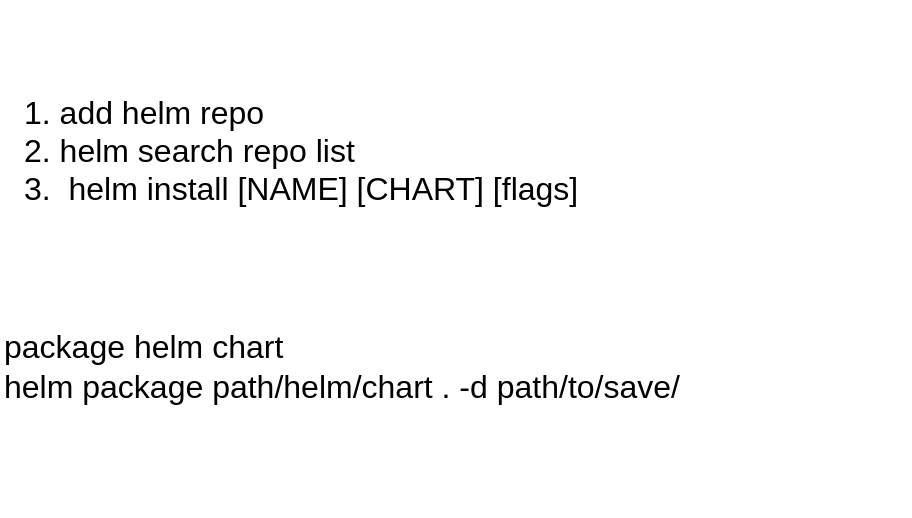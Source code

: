 <mxfile version="24.7.10">
  <diagram name="Page-1" id="8cB4i8QYPEQvwkoHTDkk">
    <mxGraphModel dx="1050" dy="557" grid="0" gridSize="10" guides="1" tooltips="1" connect="1" arrows="1" fold="1" page="1" pageScale="1" pageWidth="3300" pageHeight="4681" math="0" shadow="0">
      <root>
        <mxCell id="0" />
        <mxCell id="1" parent="0" />
        <mxCell id="366EZpJaWa0QLQHMeGkg-1" value="1. add helm repo&lt;div style=&quot;font-size: 16px;&quot;&gt;2. helm search repo list&lt;/div&gt;&lt;div style=&quot;font-size: 16px;&quot;&gt;3.&amp;nbsp;&amp;nbsp;helm install [NAME] [CHART] [flags]&lt;/div&gt;" style="text;html=1;align=left;verticalAlign=middle;whiteSpace=wrap;rounded=0;fontSize=16;" parent="1" vertex="1">
          <mxGeometry x="62" y="99" width="280" height="150" as="geometry" />
        </mxCell>
        <mxCell id="M3ZWtlEo2_EI-r8CSkIc-1" value="package helm chart&lt;br&gt;helm package path/helm/chart . -d path/to/save/" style="text;html=1;align=left;verticalAlign=middle;whiteSpace=wrap;rounded=0;fontSize=16;" vertex="1" parent="1">
          <mxGeometry x="52" y="207" width="455" height="150" as="geometry" />
        </mxCell>
      </root>
    </mxGraphModel>
  </diagram>
</mxfile>
